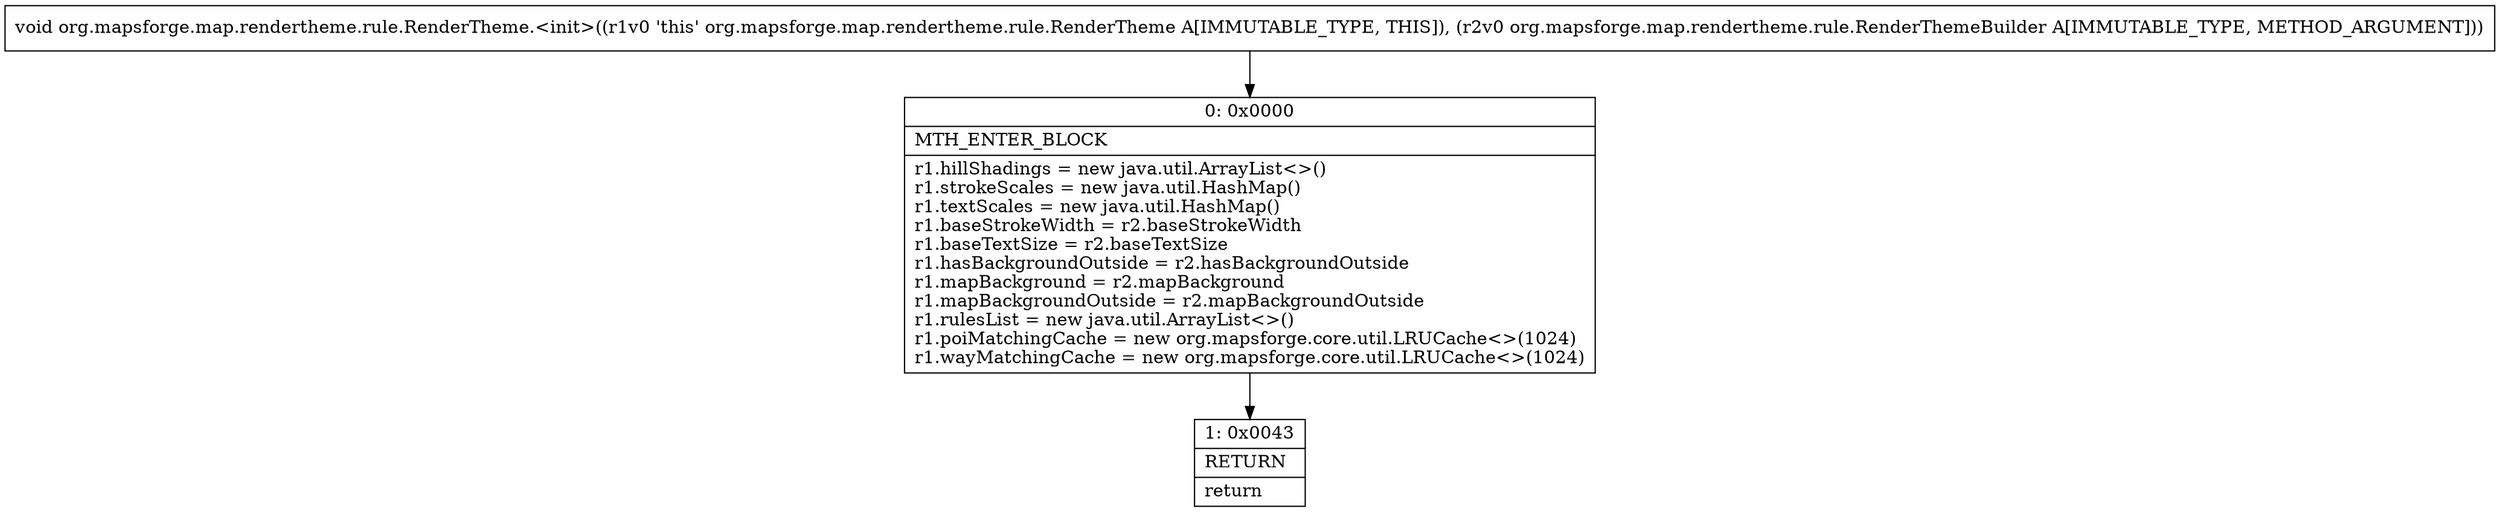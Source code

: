 digraph "CFG fororg.mapsforge.map.rendertheme.rule.RenderTheme.\<init\>(Lorg\/mapsforge\/map\/rendertheme\/rule\/RenderThemeBuilder;)V" {
Node_0 [shape=record,label="{0\:\ 0x0000|MTH_ENTER_BLOCK\l|r1.hillShadings = new java.util.ArrayList\<\>()\lr1.strokeScales = new java.util.HashMap()\lr1.textScales = new java.util.HashMap()\lr1.baseStrokeWidth = r2.baseStrokeWidth\lr1.baseTextSize = r2.baseTextSize\lr1.hasBackgroundOutside = r2.hasBackgroundOutside\lr1.mapBackground = r2.mapBackground\lr1.mapBackgroundOutside = r2.mapBackgroundOutside\lr1.rulesList = new java.util.ArrayList\<\>()\lr1.poiMatchingCache = new org.mapsforge.core.util.LRUCache\<\>(1024)\lr1.wayMatchingCache = new org.mapsforge.core.util.LRUCache\<\>(1024)\l}"];
Node_1 [shape=record,label="{1\:\ 0x0043|RETURN\l|return\l}"];
MethodNode[shape=record,label="{void org.mapsforge.map.rendertheme.rule.RenderTheme.\<init\>((r1v0 'this' org.mapsforge.map.rendertheme.rule.RenderTheme A[IMMUTABLE_TYPE, THIS]), (r2v0 org.mapsforge.map.rendertheme.rule.RenderThemeBuilder A[IMMUTABLE_TYPE, METHOD_ARGUMENT])) }"];
MethodNode -> Node_0;
Node_0 -> Node_1;
}

